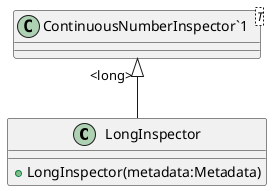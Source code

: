 @startuml
class LongInspector {
    + LongInspector(metadata:Metadata)
}
class "ContinuousNumberInspector`1"<T> {
}
"ContinuousNumberInspector`1" "<long>" <|-- LongInspector
@enduml
